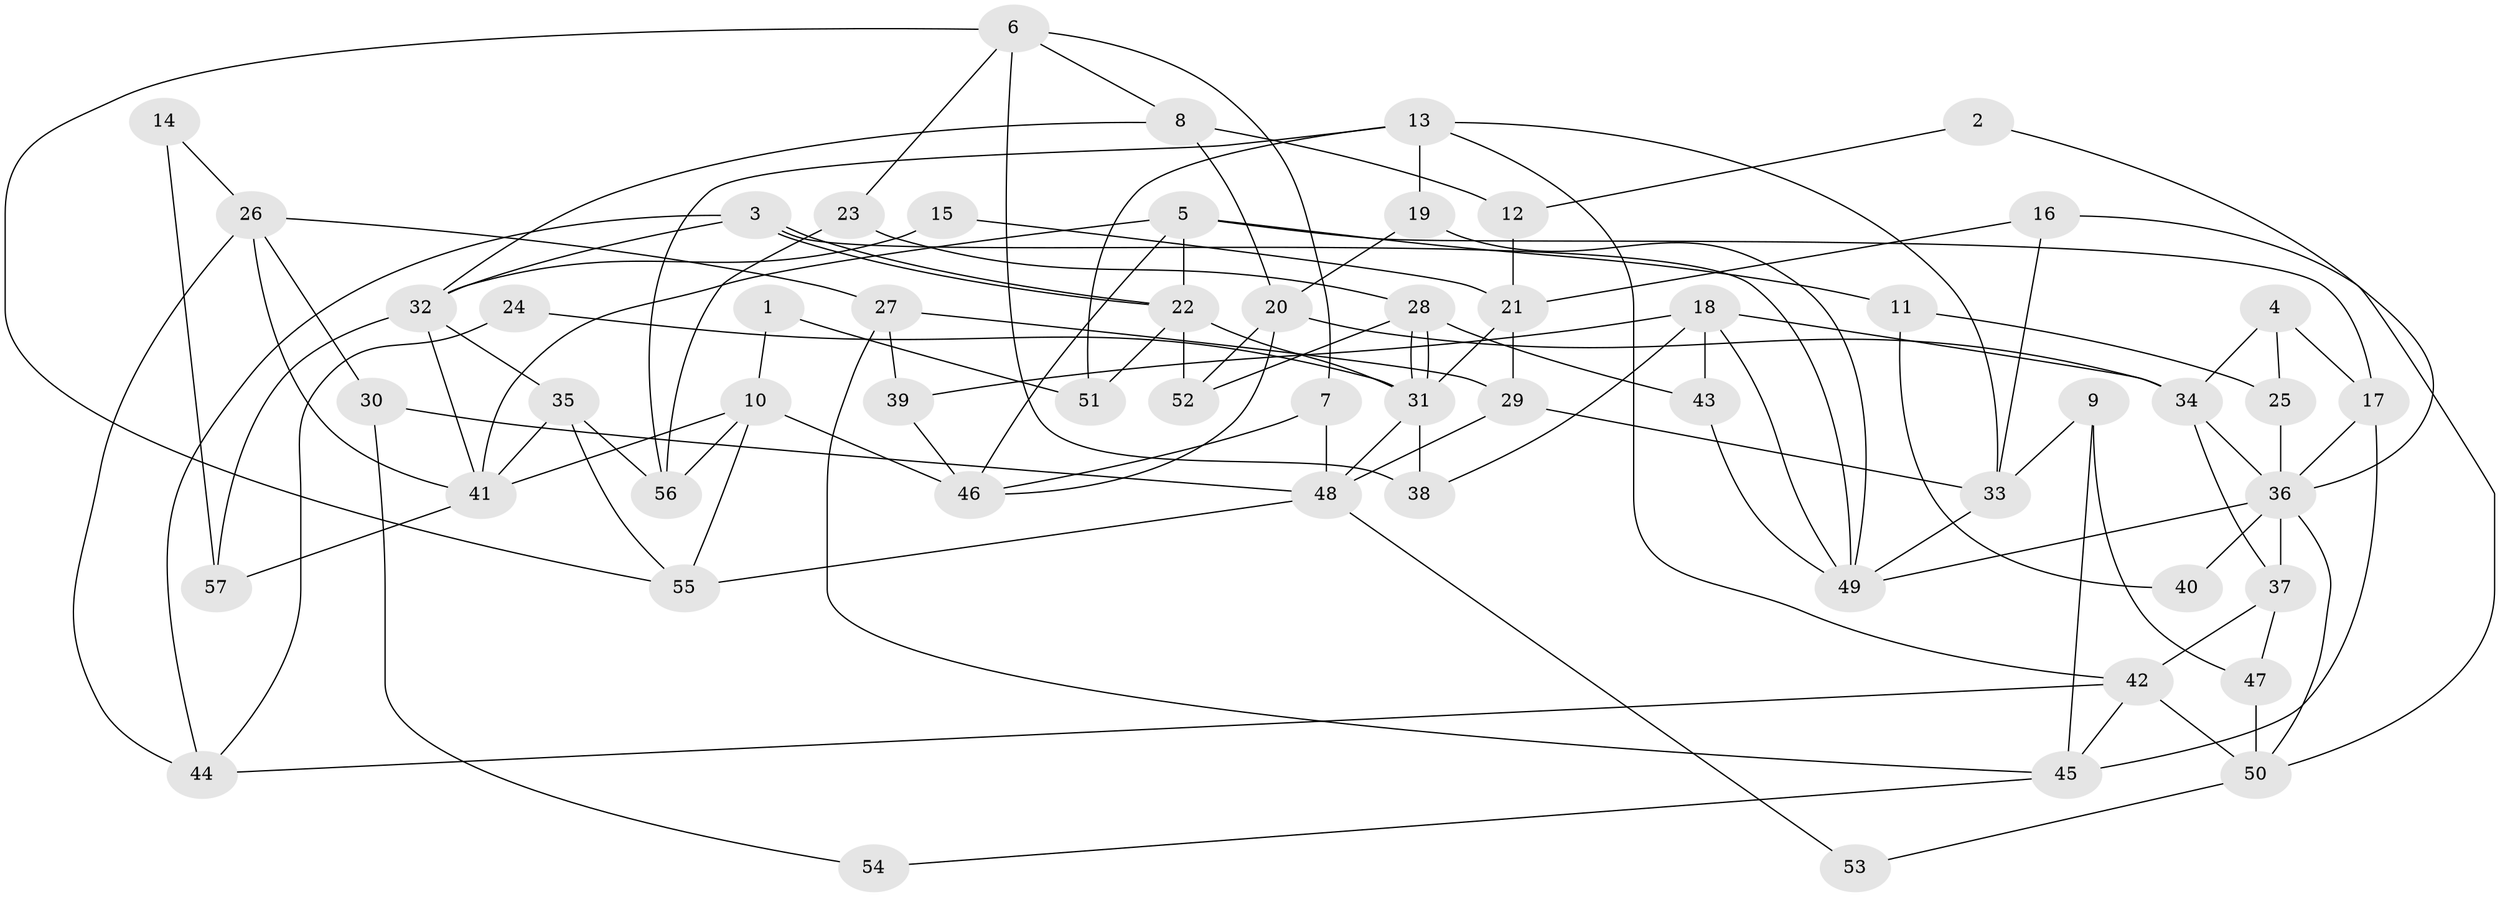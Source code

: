 // Generated by graph-tools (version 1.1) at 2025/36/03/09/25 02:36:11]
// undirected, 57 vertices, 114 edges
graph export_dot {
graph [start="1"]
  node [color=gray90,style=filled];
  1;
  2;
  3;
  4;
  5;
  6;
  7;
  8;
  9;
  10;
  11;
  12;
  13;
  14;
  15;
  16;
  17;
  18;
  19;
  20;
  21;
  22;
  23;
  24;
  25;
  26;
  27;
  28;
  29;
  30;
  31;
  32;
  33;
  34;
  35;
  36;
  37;
  38;
  39;
  40;
  41;
  42;
  43;
  44;
  45;
  46;
  47;
  48;
  49;
  50;
  51;
  52;
  53;
  54;
  55;
  56;
  57;
  1 -- 10;
  1 -- 51;
  2 -- 36;
  2 -- 12;
  3 -- 49;
  3 -- 22;
  3 -- 22;
  3 -- 32;
  3 -- 44;
  4 -- 17;
  4 -- 34;
  4 -- 25;
  5 -- 17;
  5 -- 22;
  5 -- 11;
  5 -- 41;
  5 -- 46;
  6 -- 55;
  6 -- 7;
  6 -- 8;
  6 -- 23;
  6 -- 38;
  7 -- 46;
  7 -- 48;
  8 -- 20;
  8 -- 12;
  8 -- 32;
  9 -- 47;
  9 -- 33;
  9 -- 45;
  10 -- 41;
  10 -- 55;
  10 -- 46;
  10 -- 56;
  11 -- 25;
  11 -- 40;
  12 -- 21;
  13 -- 56;
  13 -- 19;
  13 -- 33;
  13 -- 42;
  13 -- 51;
  14 -- 57;
  14 -- 26;
  15 -- 21;
  15 -- 32;
  16 -- 33;
  16 -- 21;
  16 -- 50;
  17 -- 45;
  17 -- 36;
  18 -- 38;
  18 -- 49;
  18 -- 34;
  18 -- 39;
  18 -- 43;
  19 -- 49;
  19 -- 20;
  20 -- 34;
  20 -- 46;
  20 -- 52;
  21 -- 31;
  21 -- 29;
  22 -- 52;
  22 -- 31;
  22 -- 51;
  23 -- 56;
  23 -- 28;
  24 -- 44;
  24 -- 31;
  25 -- 36;
  26 -- 27;
  26 -- 41;
  26 -- 30;
  26 -- 44;
  27 -- 39;
  27 -- 45;
  27 -- 29;
  28 -- 31;
  28 -- 31;
  28 -- 43;
  28 -- 52;
  29 -- 33;
  29 -- 48;
  30 -- 48;
  30 -- 54;
  31 -- 38;
  31 -- 48;
  32 -- 35;
  32 -- 41;
  32 -- 57;
  33 -- 49;
  34 -- 37;
  34 -- 36;
  35 -- 41;
  35 -- 55;
  35 -- 56;
  36 -- 50;
  36 -- 37;
  36 -- 40;
  36 -- 49;
  37 -- 42;
  37 -- 47;
  39 -- 46;
  41 -- 57;
  42 -- 44;
  42 -- 45;
  42 -- 50;
  43 -- 49;
  45 -- 54;
  47 -- 50;
  48 -- 53;
  48 -- 55;
  50 -- 53;
}
